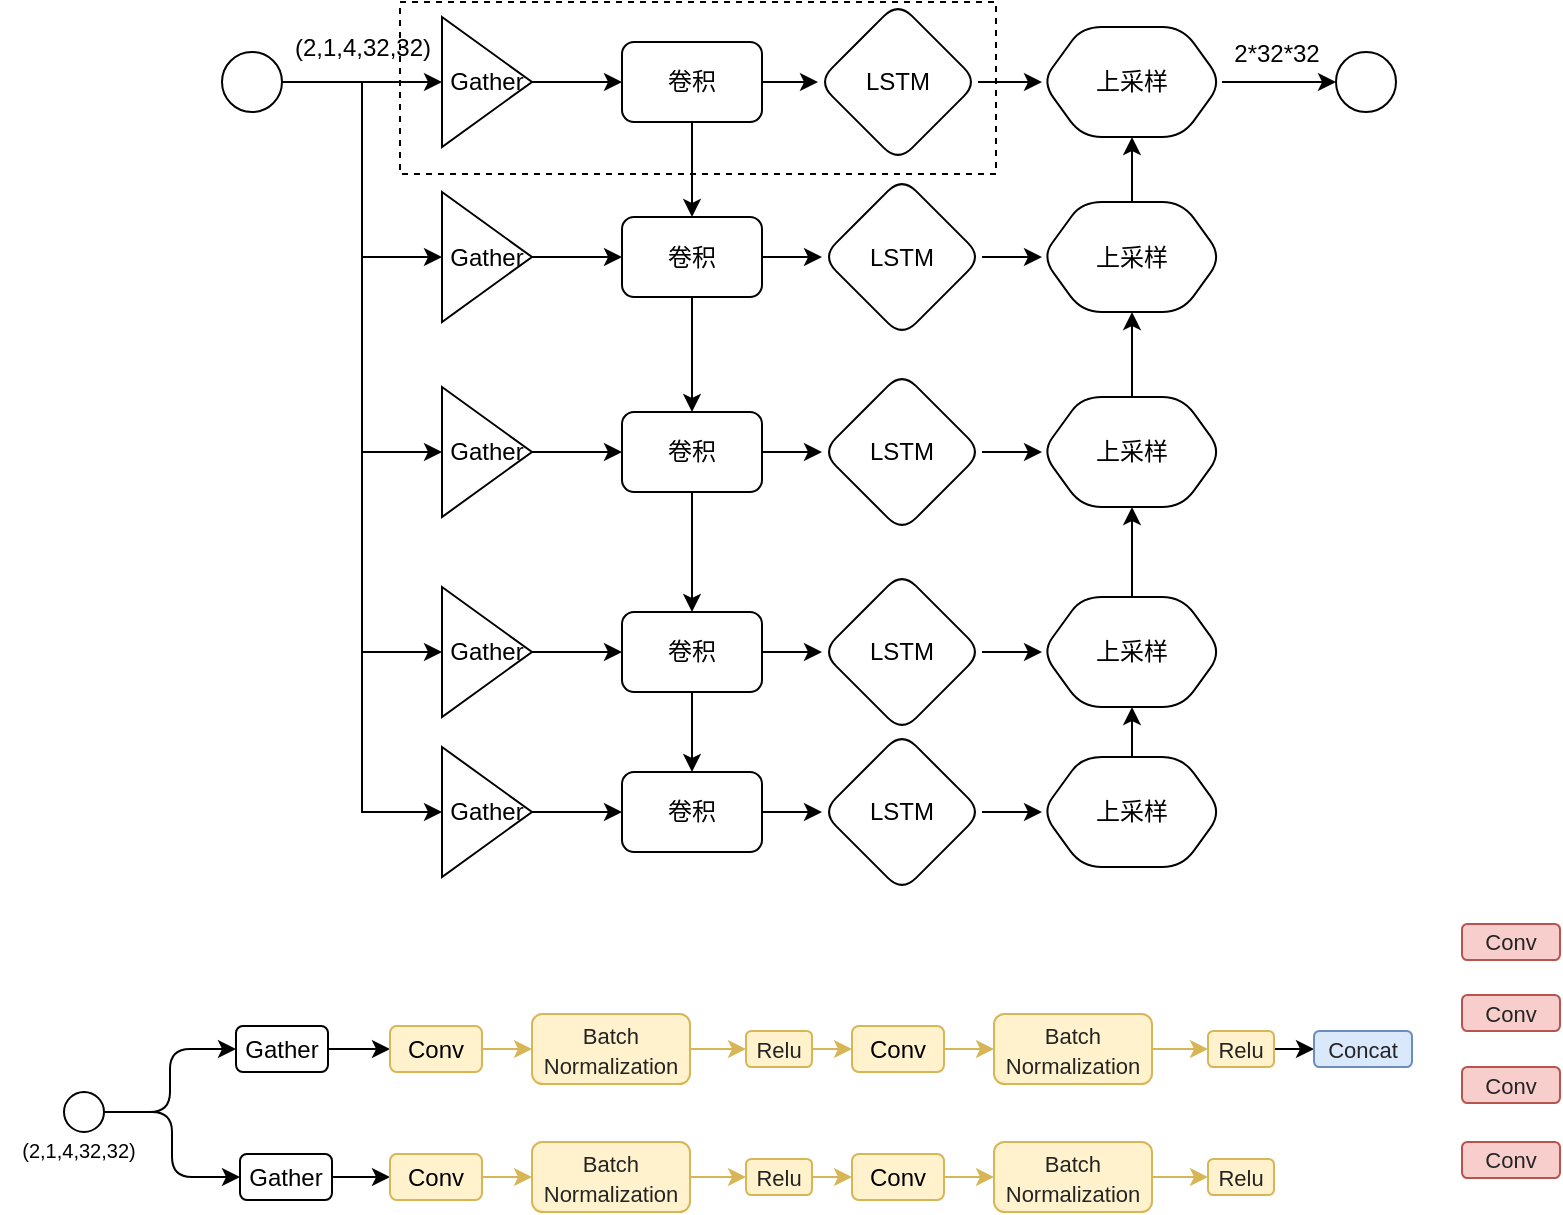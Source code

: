 <mxfile version="14.1.3" type="github">
  <diagram id="eqcq6ZInVydyOzSL_FsZ" name="Page-1">
    <mxGraphModel dx="969" dy="318" grid="0" gridSize="10" guides="1" tooltips="1" connect="1" arrows="1" fold="1" page="0" pageScale="1" pageWidth="850" pageHeight="1100" math="0" shadow="0">
      <root>
        <mxCell id="0" />
        <mxCell id="1" parent="0" />
        <mxCell id="x90DHJJXEx7O0RzBIi9N-10" value="" style="edgeStyle=orthogonalEdgeStyle;rounded=0;orthogonalLoop=1;jettySize=auto;html=1;" parent="1" source="x90DHJJXEx7O0RzBIi9N-6" target="x90DHJJXEx7O0RzBIi9N-9" edge="1">
          <mxGeometry relative="1" as="geometry" />
        </mxCell>
        <mxCell id="x90DHJJXEx7O0RzBIi9N-70" style="edgeStyle=orthogonalEdgeStyle;rounded=0;orthogonalLoop=1;jettySize=auto;html=1;exitX=0.5;exitY=1;exitDx=0;exitDy=0;" parent="1" source="x90DHJJXEx7O0RzBIi9N-6" target="x90DHJJXEx7O0RzBIi9N-27" edge="1">
          <mxGeometry relative="1" as="geometry" />
        </mxCell>
        <mxCell id="x90DHJJXEx7O0RzBIi9N-6" value="卷积" style="rounded=1;whiteSpace=wrap;html=1;" parent="1" vertex="1">
          <mxGeometry x="-51" y="168" width="70" height="40" as="geometry" />
        </mxCell>
        <mxCell id="x90DHJJXEx7O0RzBIi9N-21" value="" style="edgeStyle=orthogonalEdgeStyle;rounded=0;orthogonalLoop=1;jettySize=auto;html=1;" parent="1" source="x90DHJJXEx7O0RzBIi9N-7" target="x90DHJJXEx7O0RzBIi9N-20" edge="1">
          <mxGeometry relative="1" as="geometry" />
        </mxCell>
        <mxCell id="x90DHJJXEx7O0RzBIi9N-25" style="edgeStyle=orthogonalEdgeStyle;rounded=0;orthogonalLoop=1;jettySize=auto;html=1;exitX=1;exitY=0.5;exitDx=0;exitDy=0;entryX=0;entryY=0.5;entryDx=0;entryDy=0;" parent="1" source="x90DHJJXEx7O0RzBIi9N-7" target="x90DHJJXEx7O0RzBIi9N-24" edge="1">
          <mxGeometry relative="1" as="geometry" />
        </mxCell>
        <mxCell id="x90DHJJXEx7O0RzBIi9N-63" style="edgeStyle=orthogonalEdgeStyle;rounded=0;orthogonalLoop=1;jettySize=auto;html=1;entryX=0;entryY=0.5;entryDx=0;entryDy=0;" parent="1" source="x90DHJJXEx7O0RzBIi9N-7" target="x90DHJJXEx7O0RzBIi9N-43" edge="1">
          <mxGeometry relative="1" as="geometry" />
        </mxCell>
        <mxCell id="x90DHJJXEx7O0RzBIi9N-64" style="edgeStyle=orthogonalEdgeStyle;rounded=0;orthogonalLoop=1;jettySize=auto;html=1;exitX=1;exitY=0.5;exitDx=0;exitDy=0;entryX=0;entryY=0.5;entryDx=0;entryDy=0;" parent="1" source="x90DHJJXEx7O0RzBIi9N-7" target="x90DHJJXEx7O0RzBIi9N-50" edge="1">
          <mxGeometry relative="1" as="geometry" />
        </mxCell>
        <mxCell id="x90DHJJXEx7O0RzBIi9N-65" style="edgeStyle=orthogonalEdgeStyle;rounded=0;orthogonalLoop=1;jettySize=auto;html=1;exitX=1;exitY=0.5;exitDx=0;exitDy=0;entryX=0;entryY=0.5;entryDx=0;entryDy=0;" parent="1" source="x90DHJJXEx7O0RzBIi9N-7" target="x90DHJJXEx7O0RzBIi9N-57" edge="1">
          <mxGeometry relative="1" as="geometry" />
        </mxCell>
        <mxCell id="x90DHJJXEx7O0RzBIi9N-7" value="" style="ellipse;whiteSpace=wrap;html=1;aspect=fixed;" parent="1" vertex="1">
          <mxGeometry x="-251" y="173" width="30" height="30" as="geometry" />
        </mxCell>
        <mxCell id="x90DHJJXEx7O0RzBIi9N-12" value="" style="edgeStyle=orthogonalEdgeStyle;rounded=0;orthogonalLoop=1;jettySize=auto;html=1;" parent="1" source="x90DHJJXEx7O0RzBIi9N-9" target="x90DHJJXEx7O0RzBIi9N-11" edge="1">
          <mxGeometry relative="1" as="geometry" />
        </mxCell>
        <mxCell id="x90DHJJXEx7O0RzBIi9N-9" value="LSTM" style="rhombus;whiteSpace=wrap;html=1;rounded=1;" parent="1" vertex="1">
          <mxGeometry x="47" y="148" width="80" height="80" as="geometry" />
        </mxCell>
        <mxCell id="6Bq6elWgjllRkBKV55uz-3" style="edgeStyle=orthogonalEdgeStyle;rounded=0;orthogonalLoop=1;jettySize=auto;html=1;exitX=1;exitY=0.5;exitDx=0;exitDy=0;entryX=0;entryY=0.5;entryDx=0;entryDy=0;" edge="1" parent="1" source="x90DHJJXEx7O0RzBIi9N-11" target="x90DHJJXEx7O0RzBIi9N-13">
          <mxGeometry relative="1" as="geometry" />
        </mxCell>
        <mxCell id="x90DHJJXEx7O0RzBIi9N-11" value="上采样" style="shape=hexagon;perimeter=hexagonPerimeter2;whiteSpace=wrap;html=1;fixedSize=1;rounded=1;" parent="1" vertex="1">
          <mxGeometry x="159" y="160.5" width="90" height="55" as="geometry" />
        </mxCell>
        <mxCell id="x90DHJJXEx7O0RzBIi9N-13" value="" style="ellipse;whiteSpace=wrap;html=1;aspect=fixed;" parent="1" vertex="1">
          <mxGeometry x="306" y="173" width="30" height="30" as="geometry" />
        </mxCell>
        <mxCell id="x90DHJJXEx7O0RzBIi9N-15" value="2*32*32" style="text;html=1;align=center;verticalAlign=middle;resizable=0;points=[];autosize=1;" parent="1" vertex="1">
          <mxGeometry x="246" y="163.5" width="60" height="20" as="geometry" />
        </mxCell>
        <mxCell id="x90DHJJXEx7O0RzBIi9N-16" value="(2,1,4,32,32)" style="text;html=1;align=center;verticalAlign=middle;resizable=0;points=[];autosize=1;" parent="1" vertex="1">
          <mxGeometry x="-221" y="160.5" width="80" height="20" as="geometry" />
        </mxCell>
        <mxCell id="x90DHJJXEx7O0RzBIi9N-22" style="edgeStyle=orthogonalEdgeStyle;rounded=0;orthogonalLoop=1;jettySize=auto;html=1;entryX=0;entryY=0.5;entryDx=0;entryDy=0;" parent="1" source="x90DHJJXEx7O0RzBIi9N-20" target="x90DHJJXEx7O0RzBIi9N-6" edge="1">
          <mxGeometry relative="1" as="geometry" />
        </mxCell>
        <mxCell id="x90DHJJXEx7O0RzBIi9N-20" value="Gather" style="triangle;whiteSpace=wrap;html=1;" parent="1" vertex="1">
          <mxGeometry x="-141" y="155.5" width="45" height="65" as="geometry" />
        </mxCell>
        <mxCell id="x90DHJJXEx7O0RzBIi9N-34" style="edgeStyle=orthogonalEdgeStyle;rounded=0;orthogonalLoop=1;jettySize=auto;html=1;entryX=0;entryY=0.5;entryDx=0;entryDy=0;" parent="1" source="x90DHJJXEx7O0RzBIi9N-24" target="x90DHJJXEx7O0RzBIi9N-27" edge="1">
          <mxGeometry relative="1" as="geometry" />
        </mxCell>
        <mxCell id="x90DHJJXEx7O0RzBIi9N-24" value="Gather" style="triangle;whiteSpace=wrap;html=1;" parent="1" vertex="1">
          <mxGeometry x="-141" y="243" width="45" height="65" as="geometry" />
        </mxCell>
        <mxCell id="x90DHJJXEx7O0RzBIi9N-26" value="" style="edgeStyle=orthogonalEdgeStyle;rounded=0;orthogonalLoop=1;jettySize=auto;html=1;" parent="1" source="x90DHJJXEx7O0RzBIi9N-27" target="x90DHJJXEx7O0RzBIi9N-29" edge="1">
          <mxGeometry relative="1" as="geometry" />
        </mxCell>
        <mxCell id="x90DHJJXEx7O0RzBIi9N-71" style="edgeStyle=orthogonalEdgeStyle;rounded=0;orthogonalLoop=1;jettySize=auto;html=1;exitX=0.5;exitY=1;exitDx=0;exitDy=0;entryX=0.5;entryY=0;entryDx=0;entryDy=0;" parent="1" source="x90DHJJXEx7O0RzBIi9N-27" target="x90DHJJXEx7O0RzBIi9N-45" edge="1">
          <mxGeometry relative="1" as="geometry" />
        </mxCell>
        <mxCell id="x90DHJJXEx7O0RzBIi9N-27" value="卷积" style="rounded=1;whiteSpace=wrap;html=1;" parent="1" vertex="1">
          <mxGeometry x="-51" y="255.5" width="70" height="40" as="geometry" />
        </mxCell>
        <mxCell id="x90DHJJXEx7O0RzBIi9N-28" value="" style="edgeStyle=orthogonalEdgeStyle;rounded=0;orthogonalLoop=1;jettySize=auto;html=1;" parent="1" source="x90DHJJXEx7O0RzBIi9N-29" target="x90DHJJXEx7O0RzBIi9N-31" edge="1">
          <mxGeometry relative="1" as="geometry" />
        </mxCell>
        <mxCell id="x90DHJJXEx7O0RzBIi9N-29" value="LSTM" style="rhombus;whiteSpace=wrap;html=1;rounded=1;" parent="1" vertex="1">
          <mxGeometry x="49" y="235.5" width="80" height="80" as="geometry" />
        </mxCell>
        <mxCell id="6Bq6elWgjllRkBKV55uz-1" style="edgeStyle=orthogonalEdgeStyle;rounded=0;orthogonalLoop=1;jettySize=auto;html=1;exitX=0.5;exitY=0;exitDx=0;exitDy=0;entryX=0.5;entryY=1;entryDx=0;entryDy=0;" edge="1" parent="1" source="x90DHJJXEx7O0RzBIi9N-31" target="x90DHJJXEx7O0RzBIi9N-11">
          <mxGeometry relative="1" as="geometry" />
        </mxCell>
        <mxCell id="x90DHJJXEx7O0RzBIi9N-31" value="上采样" style="shape=hexagon;perimeter=hexagonPerimeter2;whiteSpace=wrap;html=1;fixedSize=1;rounded=1;" parent="1" vertex="1">
          <mxGeometry x="159" y="248" width="90" height="55" as="geometry" />
        </mxCell>
        <mxCell id="x90DHJJXEx7O0RzBIi9N-42" style="edgeStyle=orthogonalEdgeStyle;rounded=0;orthogonalLoop=1;jettySize=auto;html=1;entryX=0;entryY=0.5;entryDx=0;entryDy=0;" parent="1" source="x90DHJJXEx7O0RzBIi9N-43" target="x90DHJJXEx7O0RzBIi9N-45" edge="1">
          <mxGeometry relative="1" as="geometry" />
        </mxCell>
        <mxCell id="x90DHJJXEx7O0RzBIi9N-43" value="Gather" style="triangle;whiteSpace=wrap;html=1;" parent="1" vertex="1">
          <mxGeometry x="-141" y="340.5" width="45" height="65" as="geometry" />
        </mxCell>
        <mxCell id="x90DHJJXEx7O0RzBIi9N-44" value="" style="edgeStyle=orthogonalEdgeStyle;rounded=0;orthogonalLoop=1;jettySize=auto;html=1;" parent="1" source="x90DHJJXEx7O0RzBIi9N-45" target="x90DHJJXEx7O0RzBIi9N-47" edge="1">
          <mxGeometry relative="1" as="geometry" />
        </mxCell>
        <mxCell id="x90DHJJXEx7O0RzBIi9N-72" style="edgeStyle=orthogonalEdgeStyle;rounded=0;orthogonalLoop=1;jettySize=auto;html=1;exitX=0.5;exitY=1;exitDx=0;exitDy=0;entryX=0.5;entryY=0;entryDx=0;entryDy=0;" parent="1" source="x90DHJJXEx7O0RzBIi9N-45" target="x90DHJJXEx7O0RzBIi9N-52" edge="1">
          <mxGeometry relative="1" as="geometry" />
        </mxCell>
        <mxCell id="x90DHJJXEx7O0RzBIi9N-45" value="卷积" style="rounded=1;whiteSpace=wrap;html=1;" parent="1" vertex="1">
          <mxGeometry x="-51" y="353" width="70" height="40" as="geometry" />
        </mxCell>
        <mxCell id="x90DHJJXEx7O0RzBIi9N-46" value="" style="edgeStyle=orthogonalEdgeStyle;rounded=0;orthogonalLoop=1;jettySize=auto;html=1;" parent="1" source="x90DHJJXEx7O0RzBIi9N-47" target="x90DHJJXEx7O0RzBIi9N-48" edge="1">
          <mxGeometry relative="1" as="geometry" />
        </mxCell>
        <mxCell id="x90DHJJXEx7O0RzBIi9N-47" value="LSTM" style="rhombus;whiteSpace=wrap;html=1;rounded=1;" parent="1" vertex="1">
          <mxGeometry x="49" y="333" width="80" height="80" as="geometry" />
        </mxCell>
        <mxCell id="x90DHJJXEx7O0RzBIi9N-68" style="edgeStyle=orthogonalEdgeStyle;rounded=0;orthogonalLoop=1;jettySize=auto;html=1;exitX=0.5;exitY=0;exitDx=0;exitDy=0;entryX=0.5;entryY=1;entryDx=0;entryDy=0;" parent="1" source="x90DHJJXEx7O0RzBIi9N-48" target="x90DHJJXEx7O0RzBIi9N-31" edge="1">
          <mxGeometry relative="1" as="geometry" />
        </mxCell>
        <mxCell id="x90DHJJXEx7O0RzBIi9N-48" value="上采样" style="shape=hexagon;perimeter=hexagonPerimeter2;whiteSpace=wrap;html=1;fixedSize=1;rounded=1;" parent="1" vertex="1">
          <mxGeometry x="159" y="345.5" width="90" height="55" as="geometry" />
        </mxCell>
        <mxCell id="x90DHJJXEx7O0RzBIi9N-49" style="edgeStyle=orthogonalEdgeStyle;rounded=0;orthogonalLoop=1;jettySize=auto;html=1;entryX=0;entryY=0.5;entryDx=0;entryDy=0;" parent="1" source="x90DHJJXEx7O0RzBIi9N-50" target="x90DHJJXEx7O0RzBIi9N-52" edge="1">
          <mxGeometry relative="1" as="geometry" />
        </mxCell>
        <mxCell id="x90DHJJXEx7O0RzBIi9N-50" value="Gather" style="triangle;whiteSpace=wrap;html=1;" parent="1" vertex="1">
          <mxGeometry x="-141" y="440.5" width="45" height="65" as="geometry" />
        </mxCell>
        <mxCell id="x90DHJJXEx7O0RzBIi9N-51" value="" style="edgeStyle=orthogonalEdgeStyle;rounded=0;orthogonalLoop=1;jettySize=auto;html=1;" parent="1" source="x90DHJJXEx7O0RzBIi9N-52" target="x90DHJJXEx7O0RzBIi9N-54" edge="1">
          <mxGeometry relative="1" as="geometry" />
        </mxCell>
        <mxCell id="x90DHJJXEx7O0RzBIi9N-73" style="edgeStyle=orthogonalEdgeStyle;rounded=0;orthogonalLoop=1;jettySize=auto;html=1;exitX=0.5;exitY=1;exitDx=0;exitDy=0;" parent="1" source="x90DHJJXEx7O0RzBIi9N-52" target="x90DHJJXEx7O0RzBIi9N-59" edge="1">
          <mxGeometry relative="1" as="geometry" />
        </mxCell>
        <mxCell id="x90DHJJXEx7O0RzBIi9N-52" value="卷积" style="rounded=1;whiteSpace=wrap;html=1;" parent="1" vertex="1">
          <mxGeometry x="-51" y="453" width="70" height="40" as="geometry" />
        </mxCell>
        <mxCell id="x90DHJJXEx7O0RzBIi9N-53" value="" style="edgeStyle=orthogonalEdgeStyle;rounded=0;orthogonalLoop=1;jettySize=auto;html=1;" parent="1" source="x90DHJJXEx7O0RzBIi9N-54" target="x90DHJJXEx7O0RzBIi9N-55" edge="1">
          <mxGeometry relative="1" as="geometry" />
        </mxCell>
        <mxCell id="x90DHJJXEx7O0RzBIi9N-54" value="LSTM" style="rhombus;whiteSpace=wrap;html=1;rounded=1;" parent="1" vertex="1">
          <mxGeometry x="49" y="433" width="80" height="80" as="geometry" />
        </mxCell>
        <mxCell id="x90DHJJXEx7O0RzBIi9N-67" style="edgeStyle=orthogonalEdgeStyle;rounded=0;orthogonalLoop=1;jettySize=auto;html=1;exitX=0.5;exitY=0;exitDx=0;exitDy=0;entryX=0.5;entryY=1;entryDx=0;entryDy=0;" parent="1" source="x90DHJJXEx7O0RzBIi9N-55" target="x90DHJJXEx7O0RzBIi9N-48" edge="1">
          <mxGeometry relative="1" as="geometry" />
        </mxCell>
        <mxCell id="x90DHJJXEx7O0RzBIi9N-55" value="上采样" style="shape=hexagon;perimeter=hexagonPerimeter2;whiteSpace=wrap;html=1;fixedSize=1;rounded=1;" parent="1" vertex="1">
          <mxGeometry x="159" y="445.5" width="90" height="55" as="geometry" />
        </mxCell>
        <mxCell id="x90DHJJXEx7O0RzBIi9N-56" style="edgeStyle=orthogonalEdgeStyle;rounded=0;orthogonalLoop=1;jettySize=auto;html=1;entryX=0;entryY=0.5;entryDx=0;entryDy=0;" parent="1" source="x90DHJJXEx7O0RzBIi9N-57" target="x90DHJJXEx7O0RzBIi9N-59" edge="1">
          <mxGeometry relative="1" as="geometry" />
        </mxCell>
        <mxCell id="x90DHJJXEx7O0RzBIi9N-57" value="Gather" style="triangle;whiteSpace=wrap;html=1;" parent="1" vertex="1">
          <mxGeometry x="-141" y="520.5" width="45" height="65" as="geometry" />
        </mxCell>
        <mxCell id="x90DHJJXEx7O0RzBIi9N-58" value="" style="edgeStyle=orthogonalEdgeStyle;rounded=0;orthogonalLoop=1;jettySize=auto;html=1;" parent="1" source="x90DHJJXEx7O0RzBIi9N-59" target="x90DHJJXEx7O0RzBIi9N-61" edge="1">
          <mxGeometry relative="1" as="geometry" />
        </mxCell>
        <mxCell id="x90DHJJXEx7O0RzBIi9N-59" value="卷积" style="rounded=1;whiteSpace=wrap;html=1;" parent="1" vertex="1">
          <mxGeometry x="-51" y="533" width="70" height="40" as="geometry" />
        </mxCell>
        <mxCell id="x90DHJJXEx7O0RzBIi9N-60" value="" style="edgeStyle=orthogonalEdgeStyle;rounded=0;orthogonalLoop=1;jettySize=auto;html=1;" parent="1" source="x90DHJJXEx7O0RzBIi9N-61" target="x90DHJJXEx7O0RzBIi9N-62" edge="1">
          <mxGeometry relative="1" as="geometry" />
        </mxCell>
        <mxCell id="x90DHJJXEx7O0RzBIi9N-61" value="LSTM" style="rhombus;whiteSpace=wrap;html=1;rounded=1;" parent="1" vertex="1">
          <mxGeometry x="49" y="513" width="80" height="80" as="geometry" />
        </mxCell>
        <mxCell id="x90DHJJXEx7O0RzBIi9N-66" style="edgeStyle=orthogonalEdgeStyle;rounded=0;orthogonalLoop=1;jettySize=auto;html=1;exitX=0.5;exitY=0;exitDx=0;exitDy=0;entryX=0.5;entryY=1;entryDx=0;entryDy=0;" parent="1" source="x90DHJJXEx7O0RzBIi9N-62" target="x90DHJJXEx7O0RzBIi9N-55" edge="1">
          <mxGeometry relative="1" as="geometry" />
        </mxCell>
        <mxCell id="x90DHJJXEx7O0RzBIi9N-62" value="上采样" style="shape=hexagon;perimeter=hexagonPerimeter2;whiteSpace=wrap;html=1;fixedSize=1;rounded=1;" parent="1" vertex="1">
          <mxGeometry x="159" y="525.5" width="90" height="55" as="geometry" />
        </mxCell>
        <mxCell id="6Bq6elWgjllRkBKV55uz-4" value="" style="rounded=0;whiteSpace=wrap;html=1;sketch=0;dashed=1;fillColor=none;" vertex="1" parent="1">
          <mxGeometry x="-162" y="148" width="298" height="86" as="geometry" />
        </mxCell>
        <mxCell id="6Bq6elWgjllRkBKV55uz-16" style="edgeStyle=orthogonalEdgeStyle;curved=0;rounded=1;sketch=0;orthogonalLoop=1;jettySize=auto;html=1;entryX=0;entryY=0.5;entryDx=0;entryDy=0;" edge="1" parent="1" source="6Bq6elWgjllRkBKV55uz-9" target="6Bq6elWgjllRkBKV55uz-11">
          <mxGeometry relative="1" as="geometry" />
        </mxCell>
        <mxCell id="6Bq6elWgjllRkBKV55uz-18" style="edgeStyle=orthogonalEdgeStyle;curved=0;rounded=1;sketch=0;orthogonalLoop=1;jettySize=auto;html=1;exitX=1;exitY=0.5;exitDx=0;exitDy=0;entryX=0;entryY=0.5;entryDx=0;entryDy=0;" edge="1" parent="1" source="6Bq6elWgjllRkBKV55uz-9" target="6Bq6elWgjllRkBKV55uz-15">
          <mxGeometry relative="1" as="geometry">
            <Array as="points">
              <mxPoint x="-276" y="703" />
              <mxPoint x="-276" y="736" />
            </Array>
          </mxGeometry>
        </mxCell>
        <mxCell id="6Bq6elWgjllRkBKV55uz-9" value="" style="ellipse;whiteSpace=wrap;html=1;aspect=fixed;" vertex="1" parent="1">
          <mxGeometry x="-330" y="693" width="20" height="20" as="geometry" />
        </mxCell>
        <mxCell id="6Bq6elWgjllRkBKV55uz-26" style="edgeStyle=orthogonalEdgeStyle;curved=0;rounded=1;sketch=0;orthogonalLoop=1;jettySize=auto;html=1;exitX=1;exitY=0.5;exitDx=0;exitDy=0;" edge="1" parent="1" source="6Bq6elWgjllRkBKV55uz-11" target="6Bq6elWgjllRkBKV55uz-22">
          <mxGeometry relative="1" as="geometry" />
        </mxCell>
        <mxCell id="6Bq6elWgjllRkBKV55uz-11" value="Gather" style="rounded=1;whiteSpace=wrap;html=1;sketch=0;fillColor=none;" vertex="1" parent="1">
          <mxGeometry x="-244" y="660" width="46" height="23" as="geometry" />
        </mxCell>
        <mxCell id="6Bq6elWgjllRkBKV55uz-47" style="edgeStyle=orthogonalEdgeStyle;curved=0;rounded=1;sketch=0;orthogonalLoop=1;jettySize=auto;html=1;exitX=1;exitY=0.5;exitDx=0;exitDy=0;entryX=0;entryY=0.5;entryDx=0;entryDy=0;" edge="1" parent="1" source="6Bq6elWgjllRkBKV55uz-15" target="6Bq6elWgjllRkBKV55uz-36">
          <mxGeometry relative="1" as="geometry" />
        </mxCell>
        <mxCell id="6Bq6elWgjllRkBKV55uz-15" value="Gather" style="rounded=1;whiteSpace=wrap;html=1;sketch=0;fillColor=none;" vertex="1" parent="1">
          <mxGeometry x="-242" y="724" width="46" height="23" as="geometry" />
        </mxCell>
        <mxCell id="6Bq6elWgjllRkBKV55uz-19" value="&lt;p&gt;&lt;font style=&quot;font-size: 10px&quot;&gt;(2,1,4,32,32)&lt;/font&gt;&lt;/p&gt;" style="text;html=1;align=center;verticalAlign=middle;resizable=0;points=[];autosize=1;" vertex="1" parent="1">
          <mxGeometry x="-362" y="701" width="78" height="42" as="geometry" />
        </mxCell>
        <mxCell id="6Bq6elWgjllRkBKV55uz-24" value="" style="edgeStyle=orthogonalEdgeStyle;curved=0;rounded=1;sketch=0;orthogonalLoop=1;jettySize=auto;html=1;fillColor=#fff2cc;strokeColor=#d6b656;" edge="1" parent="1" source="6Bq6elWgjllRkBKV55uz-22" target="6Bq6elWgjllRkBKV55uz-23">
          <mxGeometry relative="1" as="geometry" />
        </mxCell>
        <mxCell id="6Bq6elWgjllRkBKV55uz-22" value="Conv" style="rounded=1;whiteSpace=wrap;html=1;sketch=0;fillColor=#fff2cc;strokeColor=#d6b656;" vertex="1" parent="1">
          <mxGeometry x="-167" y="660" width="46" height="23" as="geometry" />
        </mxCell>
        <mxCell id="6Bq6elWgjllRkBKV55uz-28" value="" style="edgeStyle=orthogonalEdgeStyle;curved=0;rounded=1;sketch=0;orthogonalLoop=1;jettySize=auto;html=1;fillColor=#fff2cc;strokeColor=#d6b656;" edge="1" parent="1" source="6Bq6elWgjllRkBKV55uz-23" target="6Bq6elWgjllRkBKV55uz-27">
          <mxGeometry relative="1" as="geometry" />
        </mxCell>
        <mxCell id="6Bq6elWgjllRkBKV55uz-23" value="&lt;span style=&quot;color: rgb(36 , 36 , 36) ; font-size: 11px&quot;&gt;Batch&lt;br&gt;Normalization&lt;/span&gt;" style="rounded=1;whiteSpace=wrap;html=1;sketch=0;strokeColor=#d6b656;fillColor=#fff2cc;" vertex="1" parent="1">
          <mxGeometry x="-96" y="654" width="79" height="35" as="geometry" />
        </mxCell>
        <mxCell id="6Bq6elWgjllRkBKV55uz-34" style="edgeStyle=orthogonalEdgeStyle;curved=0;rounded=1;sketch=0;orthogonalLoop=1;jettySize=auto;html=1;exitX=1;exitY=0.5;exitDx=0;exitDy=0;entryX=0;entryY=0.5;entryDx=0;entryDy=0;fillColor=#fff2cc;strokeColor=#d6b656;" edge="1" parent="1" source="6Bq6elWgjllRkBKV55uz-27" target="6Bq6elWgjllRkBKV55uz-30">
          <mxGeometry relative="1" as="geometry" />
        </mxCell>
        <mxCell id="6Bq6elWgjllRkBKV55uz-27" value="&lt;font color=&quot;#242424&quot;&gt;&lt;span style=&quot;font-size: 11px&quot;&gt;Relu&lt;/span&gt;&lt;/font&gt;" style="rounded=1;whiteSpace=wrap;html=1;sketch=0;fillColor=#fff2cc;strokeColor=#d6b656;" vertex="1" parent="1">
          <mxGeometry x="11" y="662.5" width="33" height="18" as="geometry" />
        </mxCell>
        <mxCell id="6Bq6elWgjllRkBKV55uz-29" value="" style="edgeStyle=orthogonalEdgeStyle;curved=0;rounded=1;sketch=0;orthogonalLoop=1;jettySize=auto;html=1;fillColor=#fff2cc;strokeColor=#d6b656;" edge="1" parent="1" source="6Bq6elWgjllRkBKV55uz-30" target="6Bq6elWgjllRkBKV55uz-32">
          <mxGeometry relative="1" as="geometry" />
        </mxCell>
        <mxCell id="6Bq6elWgjllRkBKV55uz-30" value="Conv" style="rounded=1;whiteSpace=wrap;html=1;sketch=0;fillColor=#fff2cc;strokeColor=#d6b656;" vertex="1" parent="1">
          <mxGeometry x="64" y="660" width="46" height="23" as="geometry" />
        </mxCell>
        <mxCell id="6Bq6elWgjllRkBKV55uz-31" value="" style="edgeStyle=orthogonalEdgeStyle;curved=0;rounded=1;sketch=0;orthogonalLoop=1;jettySize=auto;html=1;fillColor=#fff2cc;strokeColor=#d6b656;" edge="1" parent="1" source="6Bq6elWgjllRkBKV55uz-32" target="6Bq6elWgjllRkBKV55uz-33">
          <mxGeometry relative="1" as="geometry" />
        </mxCell>
        <mxCell id="6Bq6elWgjllRkBKV55uz-32" value="&lt;span style=&quot;color: rgb(36 , 36 , 36) ; font-size: 11px&quot;&gt;Batch&lt;br&gt;Normalization&lt;/span&gt;" style="rounded=1;whiteSpace=wrap;html=1;sketch=0;fillColor=#fff2cc;strokeColor=#d6b656;" vertex="1" parent="1">
          <mxGeometry x="135" y="654" width="79" height="35" as="geometry" />
        </mxCell>
        <mxCell id="6Bq6elWgjllRkBKV55uz-49" value="" style="edgeStyle=orthogonalEdgeStyle;curved=0;rounded=1;sketch=0;orthogonalLoop=1;jettySize=auto;html=1;" edge="1" parent="1" source="6Bq6elWgjllRkBKV55uz-33" target="6Bq6elWgjllRkBKV55uz-48">
          <mxGeometry relative="1" as="geometry" />
        </mxCell>
        <mxCell id="6Bq6elWgjllRkBKV55uz-33" value="&lt;font color=&quot;#242424&quot;&gt;&lt;span style=&quot;font-size: 11px&quot;&gt;Relu&lt;/span&gt;&lt;/font&gt;" style="rounded=1;whiteSpace=wrap;html=1;sketch=0;fillColor=#fff2cc;strokeColor=#d6b656;" vertex="1" parent="1">
          <mxGeometry x="242" y="662.5" width="33" height="18" as="geometry" />
        </mxCell>
        <mxCell id="6Bq6elWgjllRkBKV55uz-35" value="" style="edgeStyle=orthogonalEdgeStyle;curved=0;rounded=1;sketch=0;orthogonalLoop=1;jettySize=auto;html=1;fillColor=#fff2cc;strokeColor=#d6b656;" edge="1" parent="1" source="6Bq6elWgjllRkBKV55uz-36" target="6Bq6elWgjllRkBKV55uz-38">
          <mxGeometry relative="1" as="geometry" />
        </mxCell>
        <mxCell id="6Bq6elWgjllRkBKV55uz-36" value="Conv" style="rounded=1;whiteSpace=wrap;html=1;sketch=0;fillColor=#fff2cc;strokeColor=#d6b656;" vertex="1" parent="1">
          <mxGeometry x="-167" y="724" width="46" height="23" as="geometry" />
        </mxCell>
        <mxCell id="6Bq6elWgjllRkBKV55uz-37" value="" style="edgeStyle=orthogonalEdgeStyle;curved=0;rounded=1;sketch=0;orthogonalLoop=1;jettySize=auto;html=1;fillColor=#fff2cc;strokeColor=#d6b656;" edge="1" parent="1" source="6Bq6elWgjllRkBKV55uz-38" target="6Bq6elWgjllRkBKV55uz-40">
          <mxGeometry relative="1" as="geometry" />
        </mxCell>
        <mxCell id="6Bq6elWgjllRkBKV55uz-38" value="&lt;span style=&quot;color: rgb(36 , 36 , 36) ; font-size: 11px&quot;&gt;Batch&lt;br&gt;Normalization&lt;/span&gt;" style="rounded=1;whiteSpace=wrap;html=1;sketch=0;fillColor=#fff2cc;strokeColor=#d6b656;" vertex="1" parent="1">
          <mxGeometry x="-96" y="718" width="79" height="35" as="geometry" />
        </mxCell>
        <mxCell id="6Bq6elWgjllRkBKV55uz-39" style="edgeStyle=orthogonalEdgeStyle;curved=0;rounded=1;sketch=0;orthogonalLoop=1;jettySize=auto;html=1;exitX=1;exitY=0.5;exitDx=0;exitDy=0;entryX=0;entryY=0.5;entryDx=0;entryDy=0;fillColor=#fff2cc;strokeColor=#d6b656;" edge="1" parent="1" source="6Bq6elWgjllRkBKV55uz-40" target="6Bq6elWgjllRkBKV55uz-42">
          <mxGeometry relative="1" as="geometry" />
        </mxCell>
        <mxCell id="6Bq6elWgjllRkBKV55uz-40" value="&lt;font color=&quot;#242424&quot;&gt;&lt;span style=&quot;font-size: 11px&quot;&gt;Relu&lt;/span&gt;&lt;/font&gt;" style="rounded=1;whiteSpace=wrap;html=1;sketch=0;fillColor=#fff2cc;strokeColor=#d6b656;" vertex="1" parent="1">
          <mxGeometry x="11" y="726.5" width="33" height="18" as="geometry" />
        </mxCell>
        <mxCell id="6Bq6elWgjllRkBKV55uz-41" value="" style="edgeStyle=orthogonalEdgeStyle;curved=0;rounded=1;sketch=0;orthogonalLoop=1;jettySize=auto;html=1;fillColor=#fff2cc;strokeColor=#d6b656;" edge="1" parent="1" source="6Bq6elWgjllRkBKV55uz-42" target="6Bq6elWgjllRkBKV55uz-44">
          <mxGeometry relative="1" as="geometry" />
        </mxCell>
        <mxCell id="6Bq6elWgjllRkBKV55uz-42" value="Conv" style="rounded=1;whiteSpace=wrap;html=1;sketch=0;fillColor=#fff2cc;strokeColor=#d6b656;" vertex="1" parent="1">
          <mxGeometry x="64" y="724" width="46" height="23" as="geometry" />
        </mxCell>
        <mxCell id="6Bq6elWgjllRkBKV55uz-43" value="" style="edgeStyle=orthogonalEdgeStyle;curved=0;rounded=1;sketch=0;orthogonalLoop=1;jettySize=auto;html=1;fillColor=#fff2cc;strokeColor=#d6b656;" edge="1" parent="1" source="6Bq6elWgjllRkBKV55uz-44" target="6Bq6elWgjllRkBKV55uz-45">
          <mxGeometry relative="1" as="geometry" />
        </mxCell>
        <mxCell id="6Bq6elWgjllRkBKV55uz-44" value="&lt;span style=&quot;color: rgb(36 , 36 , 36) ; font-size: 11px&quot;&gt;Batch&lt;br&gt;Normalization&lt;/span&gt;" style="rounded=1;whiteSpace=wrap;html=1;sketch=0;fillColor=#fff2cc;strokeColor=#d6b656;" vertex="1" parent="1">
          <mxGeometry x="135" y="718" width="79" height="35" as="geometry" />
        </mxCell>
        <mxCell id="6Bq6elWgjllRkBKV55uz-45" value="&lt;font color=&quot;#242424&quot;&gt;&lt;span style=&quot;font-size: 11px&quot;&gt;Relu&lt;/span&gt;&lt;/font&gt;" style="rounded=1;whiteSpace=wrap;html=1;sketch=0;fillColor=#fff2cc;strokeColor=#d6b656;" vertex="1" parent="1">
          <mxGeometry x="242" y="726.5" width="33" height="18" as="geometry" />
        </mxCell>
        <mxCell id="6Bq6elWgjllRkBKV55uz-48" value="&lt;font color=&quot;#242424&quot;&gt;&lt;span style=&quot;font-size: 11px&quot;&gt;Concat&lt;/span&gt;&lt;/font&gt;" style="rounded=1;whiteSpace=wrap;html=1;sketch=0;fillColor=#dae8fc;strokeColor=#6c8ebf;" vertex="1" parent="1">
          <mxGeometry x="295" y="662.5" width="49" height="18" as="geometry" />
        </mxCell>
        <mxCell id="6Bq6elWgjllRkBKV55uz-50" value="&lt;font color=&quot;#242424&quot;&gt;&lt;span style=&quot;font-size: 11px&quot;&gt;Conv&lt;/span&gt;&lt;/font&gt;" style="rounded=1;whiteSpace=wrap;html=1;sketch=0;fillColor=#f8cecc;strokeColor=#b85450;" vertex="1" parent="1">
          <mxGeometry x="369" y="680.5" width="49" height="18" as="geometry" />
        </mxCell>
        <mxCell id="6Bq6elWgjllRkBKV55uz-54" value="&lt;font color=&quot;#242424&quot;&gt;&lt;span style=&quot;font-size: 11px&quot;&gt;Conv&lt;/span&gt;&lt;/font&gt;" style="rounded=1;whiteSpace=wrap;html=1;sketch=0;fillColor=#f8cecc;strokeColor=#b85450;" vertex="1" parent="1">
          <mxGeometry x="369" y="718" width="49" height="18" as="geometry" />
        </mxCell>
        <mxCell id="6Bq6elWgjllRkBKV55uz-55" value="&lt;font color=&quot;#242424&quot;&gt;&lt;span style=&quot;font-size: 11px&quot;&gt;Conv&lt;/span&gt;&lt;/font&gt;" style="rounded=1;whiteSpace=wrap;html=1;sketch=0;fillColor=#f8cecc;strokeColor=#b85450;" vertex="1" parent="1">
          <mxGeometry x="369" y="644.5" width="49" height="18" as="geometry" />
        </mxCell>
        <mxCell id="6Bq6elWgjllRkBKV55uz-56" value="&lt;font color=&quot;#242424&quot;&gt;&lt;span style=&quot;font-size: 11px&quot;&gt;Conv&lt;/span&gt;&lt;/font&gt;" style="rounded=1;whiteSpace=wrap;html=1;sketch=0;fillColor=#f8cecc;strokeColor=#b85450;" vertex="1" parent="1">
          <mxGeometry x="369" y="609" width="49" height="18" as="geometry" />
        </mxCell>
      </root>
    </mxGraphModel>
  </diagram>
</mxfile>

